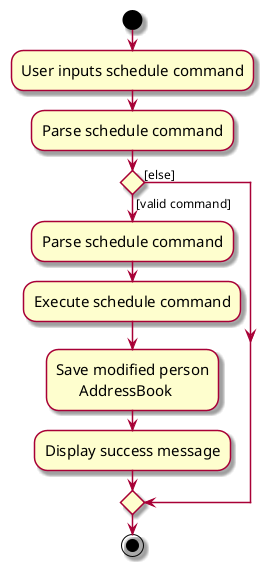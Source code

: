 @startuml
skin rose
skinparam ActivityFontSize 15
skinparam ArrowFontSize 12
start


:User inputs schedule command;
:Parse schedule command;

'Since the beta syntax does not support placing the condition outside the
'diamond we place it as the true branch instead.

if () then ([valid command])
    :Parse schedule command;
    :Execute schedule command;
    :Save modified person
          AddressBook;
    :Display success message;
else ([else])
endif
stop
@enduml
